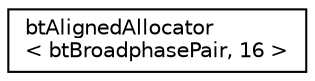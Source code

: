 digraph "Graphical Class Hierarchy"
{
  edge [fontname="Helvetica",fontsize="10",labelfontname="Helvetica",labelfontsize="10"];
  node [fontname="Helvetica",fontsize="10",shape=record];
  rankdir="LR";
  Node1 [label="btAlignedAllocator\l\< btBroadphasePair, 16 \>",height=0.2,width=0.4,color="black", fillcolor="white", style="filled",URL="$classbt_aligned_allocator.html"];
}
